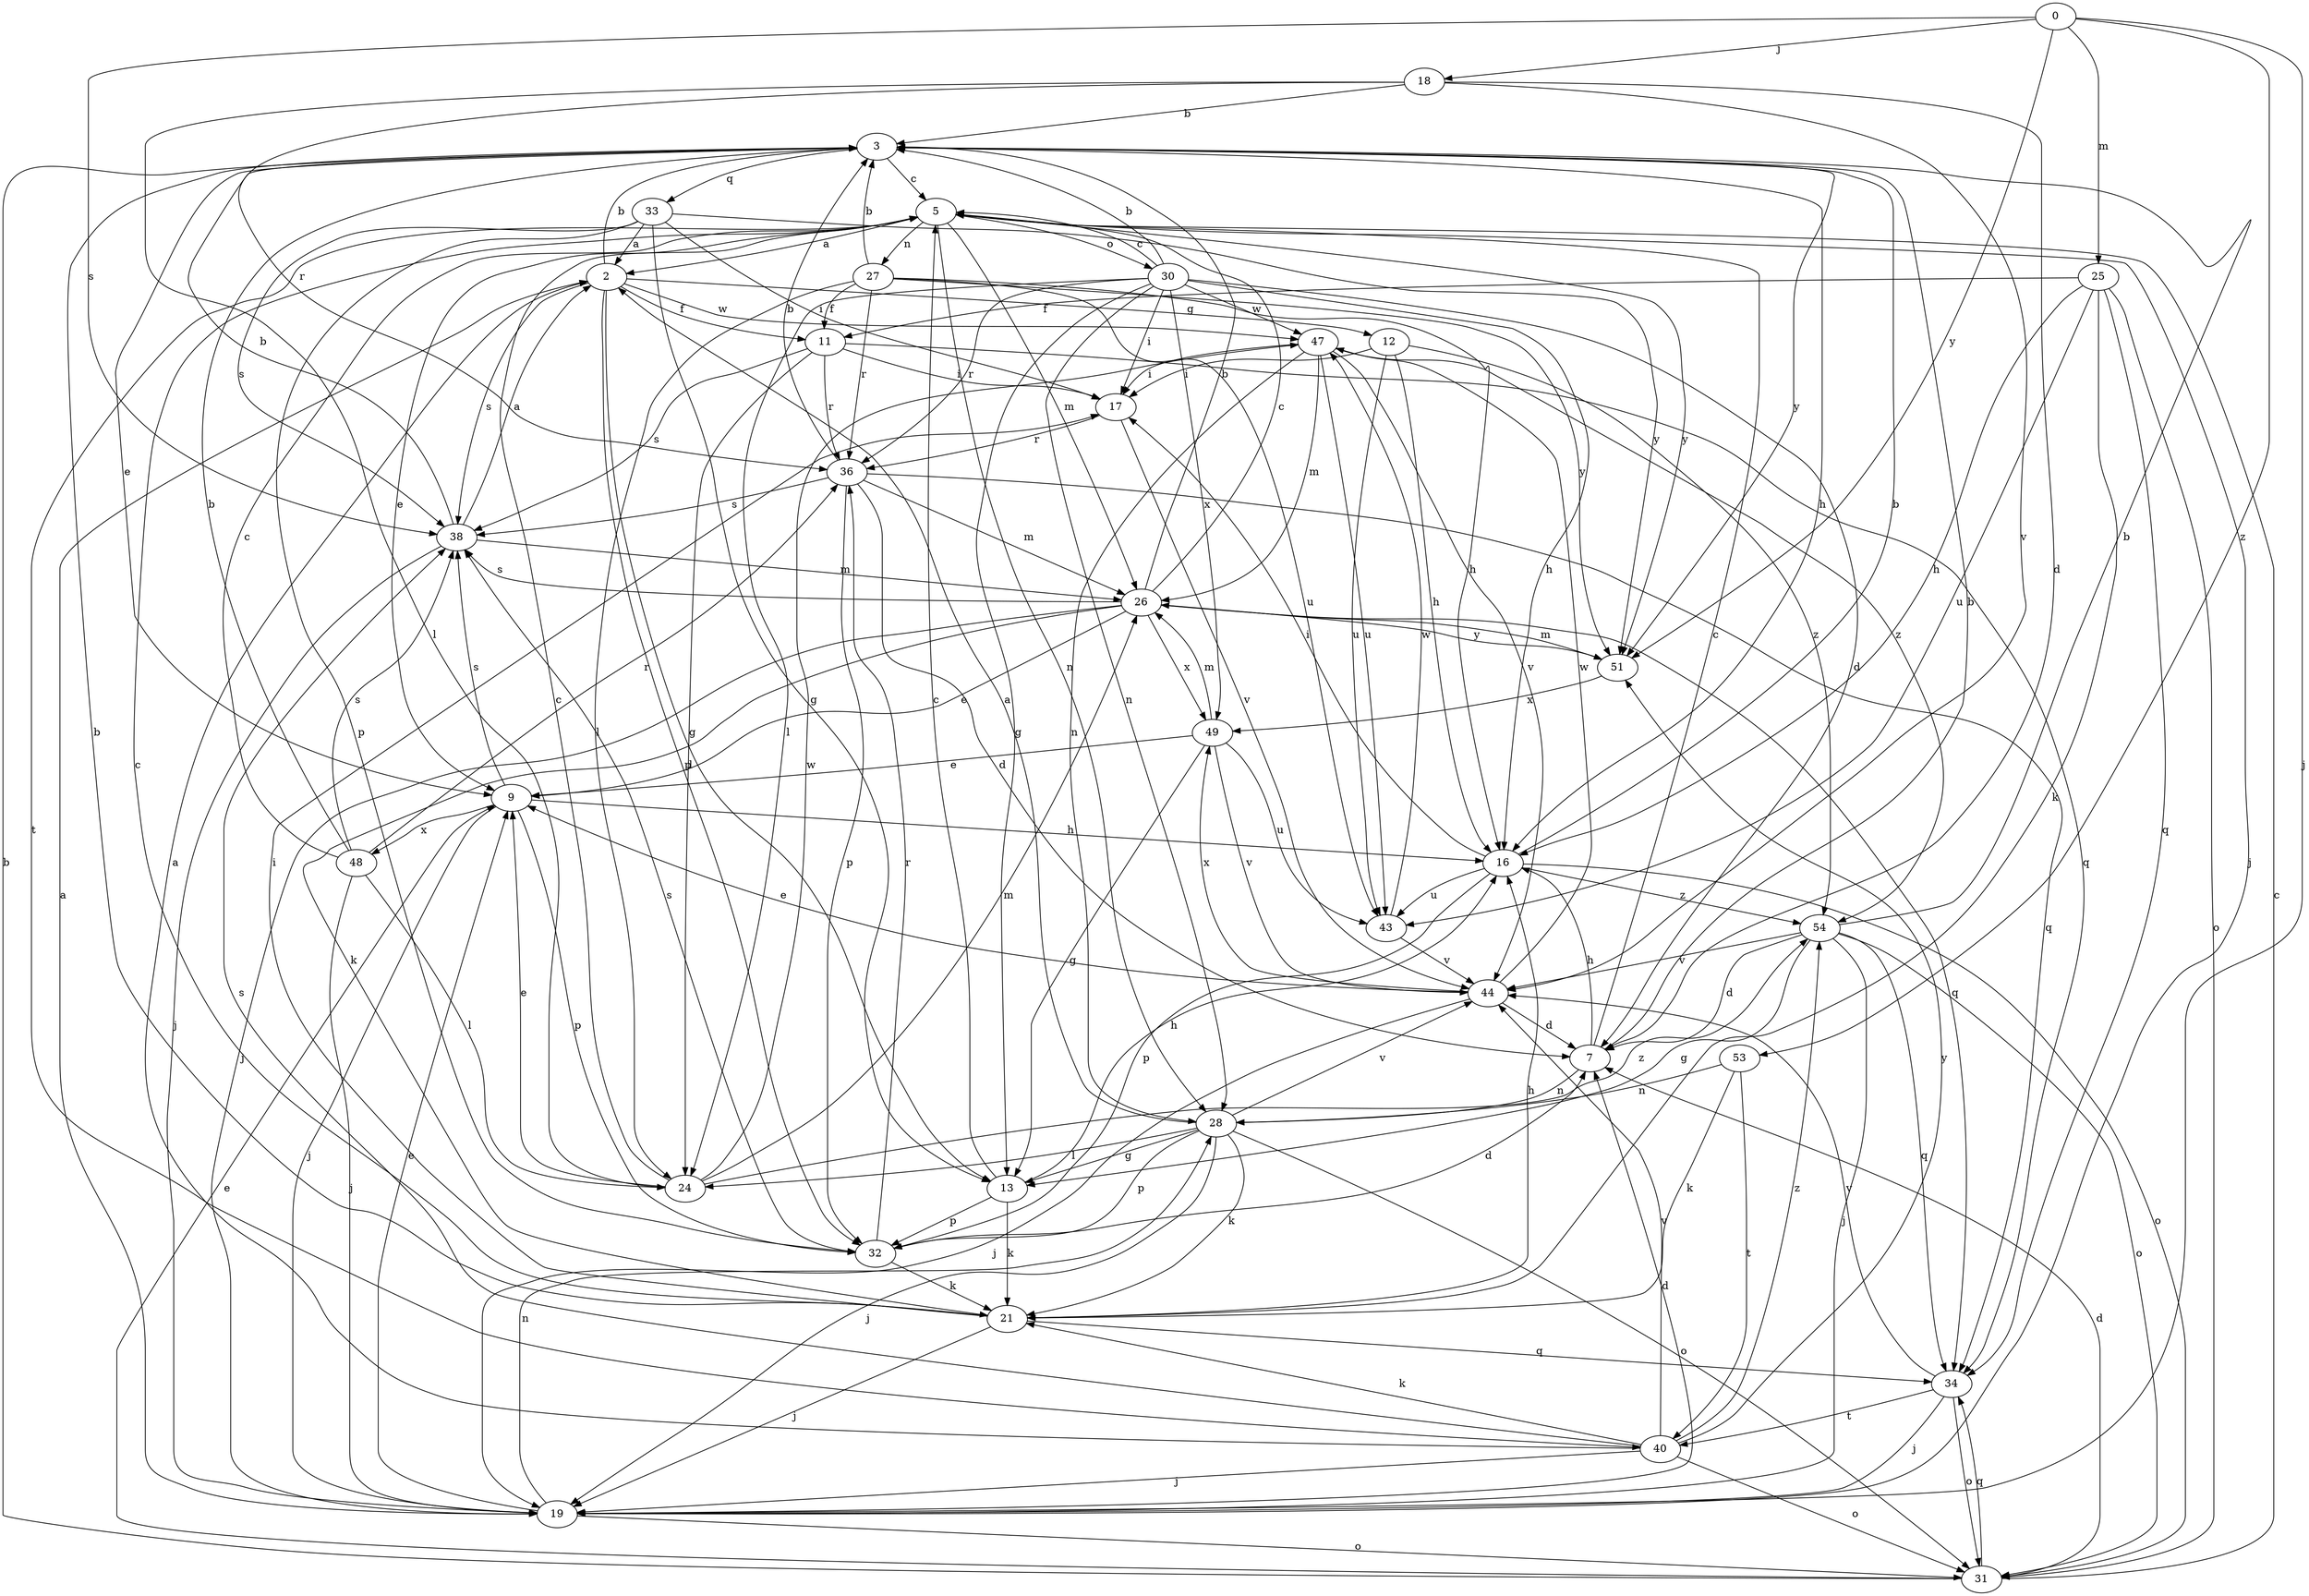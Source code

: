 strict digraph  {
0;
2;
3;
5;
7;
9;
11;
12;
13;
16;
17;
18;
19;
21;
24;
25;
26;
27;
28;
30;
31;
32;
33;
34;
36;
38;
40;
43;
44;
47;
48;
49;
51;
53;
54;
0 -> 18  [label=j];
0 -> 19  [label=j];
0 -> 25  [label=m];
0 -> 38  [label=s];
0 -> 51  [label=y];
0 -> 53  [label=z];
2 -> 3  [label=b];
2 -> 11  [label=f];
2 -> 12  [label=g];
2 -> 13  [label=g];
2 -> 32  [label=p];
2 -> 38  [label=s];
2 -> 47  [label=w];
3 -> 5  [label=c];
3 -> 9  [label=e];
3 -> 16  [label=h];
3 -> 33  [label=q];
3 -> 51  [label=y];
5 -> 2  [label=a];
5 -> 9  [label=e];
5 -> 19  [label=j];
5 -> 26  [label=m];
5 -> 27  [label=n];
5 -> 28  [label=n];
5 -> 30  [label=o];
5 -> 40  [label=t];
5 -> 51  [label=y];
7 -> 3  [label=b];
7 -> 5  [label=c];
7 -> 16  [label=h];
7 -> 28  [label=n];
9 -> 16  [label=h];
9 -> 19  [label=j];
9 -> 32  [label=p];
9 -> 38  [label=s];
9 -> 48  [label=x];
11 -> 17  [label=i];
11 -> 24  [label=l];
11 -> 34  [label=q];
11 -> 36  [label=r];
11 -> 38  [label=s];
12 -> 16  [label=h];
12 -> 17  [label=i];
12 -> 43  [label=u];
12 -> 54  [label=z];
13 -> 5  [label=c];
13 -> 16  [label=h];
13 -> 21  [label=k];
13 -> 32  [label=p];
16 -> 3  [label=b];
16 -> 17  [label=i];
16 -> 31  [label=o];
16 -> 32  [label=p];
16 -> 43  [label=u];
16 -> 54  [label=z];
17 -> 36  [label=r];
17 -> 44  [label=v];
18 -> 3  [label=b];
18 -> 7  [label=d];
18 -> 24  [label=l];
18 -> 36  [label=r];
18 -> 44  [label=v];
19 -> 2  [label=a];
19 -> 7  [label=d];
19 -> 9  [label=e];
19 -> 28  [label=n];
19 -> 31  [label=o];
21 -> 3  [label=b];
21 -> 5  [label=c];
21 -> 16  [label=h];
21 -> 17  [label=i];
21 -> 19  [label=j];
21 -> 34  [label=q];
24 -> 5  [label=c];
24 -> 9  [label=e];
24 -> 26  [label=m];
24 -> 47  [label=w];
24 -> 54  [label=z];
25 -> 11  [label=f];
25 -> 16  [label=h];
25 -> 21  [label=k];
25 -> 31  [label=o];
25 -> 34  [label=q];
25 -> 43  [label=u];
26 -> 3  [label=b];
26 -> 5  [label=c];
26 -> 9  [label=e];
26 -> 19  [label=j];
26 -> 21  [label=k];
26 -> 34  [label=q];
26 -> 38  [label=s];
26 -> 49  [label=x];
26 -> 51  [label=y];
27 -> 3  [label=b];
27 -> 11  [label=f];
27 -> 16  [label=h];
27 -> 24  [label=l];
27 -> 36  [label=r];
27 -> 43  [label=u];
27 -> 51  [label=y];
28 -> 2  [label=a];
28 -> 13  [label=g];
28 -> 19  [label=j];
28 -> 21  [label=k];
28 -> 24  [label=l];
28 -> 31  [label=o];
28 -> 32  [label=p];
28 -> 44  [label=v];
30 -> 3  [label=b];
30 -> 5  [label=c];
30 -> 7  [label=d];
30 -> 13  [label=g];
30 -> 16  [label=h];
30 -> 17  [label=i];
30 -> 24  [label=l];
30 -> 28  [label=n];
30 -> 36  [label=r];
30 -> 47  [label=w];
30 -> 49  [label=x];
31 -> 3  [label=b];
31 -> 5  [label=c];
31 -> 7  [label=d];
31 -> 9  [label=e];
31 -> 34  [label=q];
32 -> 7  [label=d];
32 -> 21  [label=k];
32 -> 36  [label=r];
32 -> 38  [label=s];
33 -> 2  [label=a];
33 -> 13  [label=g];
33 -> 17  [label=i];
33 -> 32  [label=p];
33 -> 38  [label=s];
33 -> 51  [label=y];
34 -> 19  [label=j];
34 -> 31  [label=o];
34 -> 40  [label=t];
34 -> 44  [label=v];
36 -> 3  [label=b];
36 -> 7  [label=d];
36 -> 26  [label=m];
36 -> 32  [label=p];
36 -> 34  [label=q];
36 -> 38  [label=s];
38 -> 2  [label=a];
38 -> 3  [label=b];
38 -> 19  [label=j];
38 -> 26  [label=m];
40 -> 2  [label=a];
40 -> 19  [label=j];
40 -> 21  [label=k];
40 -> 31  [label=o];
40 -> 38  [label=s];
40 -> 44  [label=v];
40 -> 51  [label=y];
40 -> 54  [label=z];
43 -> 44  [label=v];
43 -> 47  [label=w];
44 -> 7  [label=d];
44 -> 9  [label=e];
44 -> 19  [label=j];
44 -> 47  [label=w];
44 -> 49  [label=x];
47 -> 17  [label=i];
47 -> 26  [label=m];
47 -> 28  [label=n];
47 -> 43  [label=u];
47 -> 44  [label=v];
47 -> 54  [label=z];
48 -> 3  [label=b];
48 -> 5  [label=c];
48 -> 19  [label=j];
48 -> 24  [label=l];
48 -> 36  [label=r];
48 -> 38  [label=s];
49 -> 9  [label=e];
49 -> 13  [label=g];
49 -> 26  [label=m];
49 -> 43  [label=u];
49 -> 44  [label=v];
51 -> 26  [label=m];
51 -> 49  [label=x];
53 -> 21  [label=k];
53 -> 28  [label=n];
53 -> 40  [label=t];
54 -> 3  [label=b];
54 -> 7  [label=d];
54 -> 13  [label=g];
54 -> 19  [label=j];
54 -> 31  [label=o];
54 -> 34  [label=q];
54 -> 44  [label=v];
}
